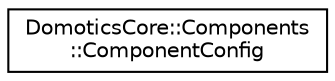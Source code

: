 digraph "Graphical Class Hierarchy"
{
 // LATEX_PDF_SIZE
  edge [fontname="Helvetica",fontsize="10",labelfontname="Helvetica",labelfontsize="10"];
  node [fontname="Helvetica",fontsize="10",shape=record];
  rankdir="LR";
  Node0 [label="DomoticsCore::Components\l::ComponentConfig",height=0.2,width=0.4,color="black", fillcolor="white", style="filled",URL="$classDomoticsCore_1_1Components_1_1ComponentConfig.html",tooltip="Component configuration base class."];
}
